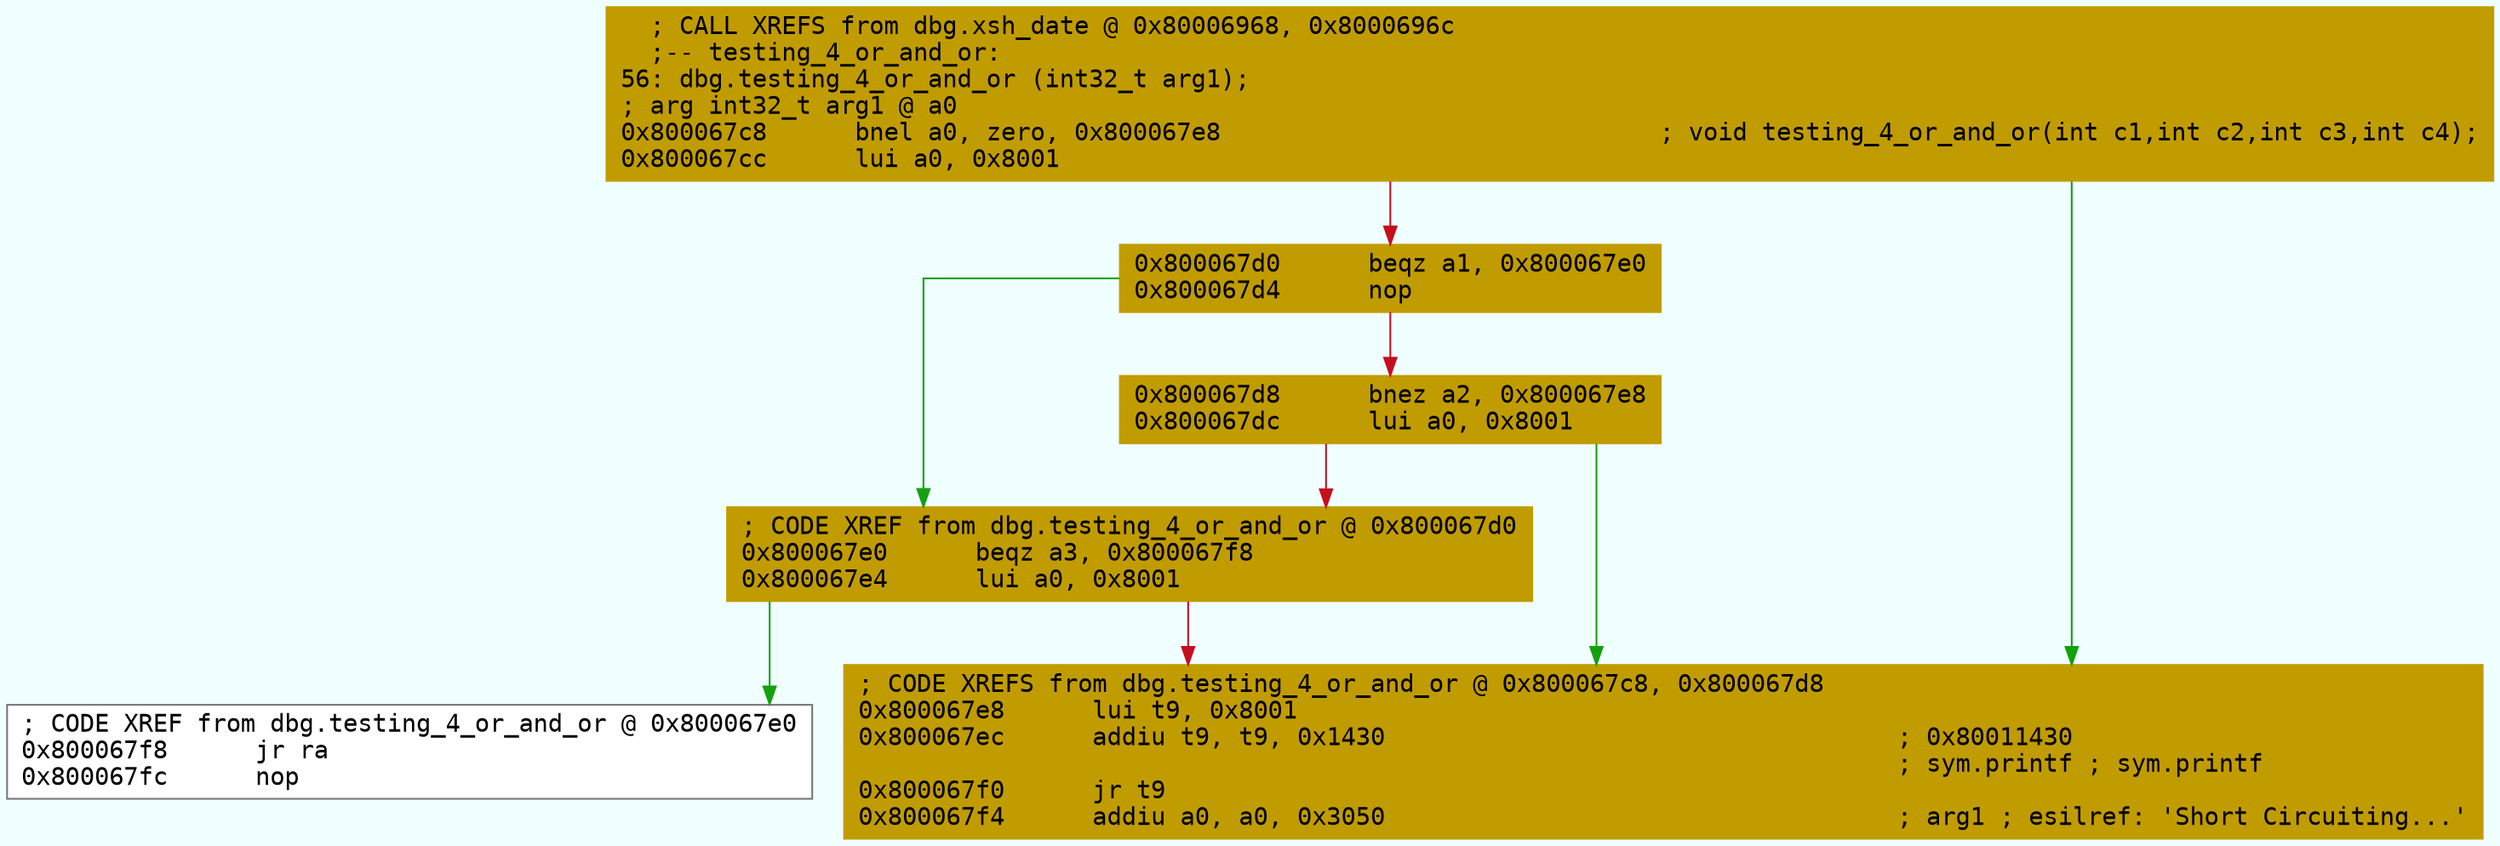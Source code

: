 digraph code {
	graph [bgcolor=azure fontsize=8 fontname="Courier" splines="ortho"];
	node [fillcolor=gray style=filled shape=box];
	edge [arrowhead="normal"];
	"0x800067c8" [URL="dbg.testing_4_or_and_or/0x800067c8", fillcolor="#c19c00",color="#c19c00", fontname="Courier",label="  ; CALL XREFS from dbg.xsh_date @ 0x80006968, 0x8000696c\l  ;-- testing_4_or_and_or:\l56: dbg.testing_4_or_and_or (int32_t arg1);\l; arg int32_t arg1 @ a0\l0x800067c8      bnel a0, zero, 0x800067e8                              ; void testing_4_or_and_or(int c1,int c2,int c3,int c4);\l0x800067cc      lui a0, 0x8001\l"]
	"0x800067d0" [URL="dbg.testing_4_or_and_or/0x800067d0", fillcolor="#c19c00",color="#c19c00", fontname="Courier",label="0x800067d0      beqz a1, 0x800067e0\l0x800067d4      nop\l"]
	"0x800067d8" [URL="dbg.testing_4_or_and_or/0x800067d8", fillcolor="#c19c00",color="#c19c00", fontname="Courier",label="0x800067d8      bnez a2, 0x800067e8\l0x800067dc      lui a0, 0x8001\l"]
	"0x800067e0" [URL="dbg.testing_4_or_and_or/0x800067e0", fillcolor="#c19c00",color="#c19c00", fontname="Courier",label="; CODE XREF from dbg.testing_4_or_and_or @ 0x800067d0\l0x800067e0      beqz a3, 0x800067f8\l0x800067e4      lui a0, 0x8001\l"]
	"0x800067e8" [URL="dbg.testing_4_or_and_or/0x800067e8", fillcolor="#c19c00",color="#c19c00", fontname="Courier",label="; CODE XREFS from dbg.testing_4_or_and_or @ 0x800067c8, 0x800067d8\l0x800067e8      lui t9, 0x8001\l0x800067ec      addiu t9, t9, 0x1430                                   ; 0x80011430\l                                                                       ; sym.printf ; sym.printf\l0x800067f0      jr t9\l0x800067f4      addiu a0, a0, 0x3050                                   ; arg1 ; esilref: 'Short Circuiting...'\l"]
	"0x800067f8" [URL="dbg.testing_4_or_and_or/0x800067f8", fillcolor="white",color="#767676", fontname="Courier",label="; CODE XREF from dbg.testing_4_or_and_or @ 0x800067e0\l0x800067f8      jr ra\l0x800067fc      nop\l"]
        "0x800067c8" -> "0x800067e8" [color="#13a10e"];
        "0x800067c8" -> "0x800067d0" [color="#c50f1f"];
        "0x800067d0" -> "0x800067e0" [color="#13a10e"];
        "0x800067d0" -> "0x800067d8" [color="#c50f1f"];
        "0x800067d8" -> "0x800067e8" [color="#13a10e"];
        "0x800067d8" -> "0x800067e0" [color="#c50f1f"];
        "0x800067e0" -> "0x800067f8" [color="#13a10e"];
        "0x800067e0" -> "0x800067e8" [color="#c50f1f"];
}
